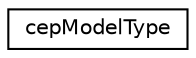 digraph "Graphical Class Hierarchy"
{
 // LATEX_PDF_SIZE
  edge [fontname="Helvetica",fontsize="10",labelfontname="Helvetica",labelfontsize="10"];
  node [fontname="Helvetica",fontsize="10",shape=record];
  rankdir="LR";
  Node0 [label="cepModelType",height=0.2,width=0.4,color="black", fillcolor="white", style="filled",URL="$classcep_model_type.html",tooltip="Cardiac electrophysiology model type."];
}

